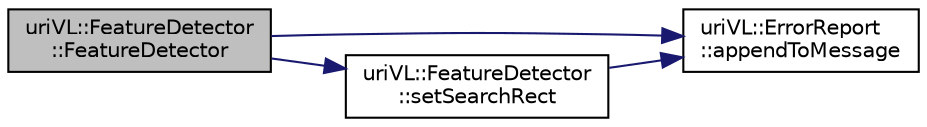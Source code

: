 digraph "uriVL::FeatureDetector::FeatureDetector"
{
  edge [fontname="Helvetica",fontsize="10",labelfontname="Helvetica",labelfontsize="10"];
  node [fontname="Helvetica",fontsize="10",shape=record];
  rankdir="LR";
  Node1 [label="uriVL::FeatureDetector\l::FeatureDetector",height=0.2,width=0.4,color="black", fillcolor="grey75", style="filled", fontcolor="black"];
  Node1 -> Node2 [color="midnightblue",fontsize="10",style="solid",fontname="Helvetica"];
  Node2 [label="uriVL::ErrorReport\l::appendToMessage",height=0.2,width=0.4,color="black", fillcolor="white", style="filled",URL="$classuriVL_1_1ErrorReport.html#a65100d12091947d1df26c38f48058569",tooltip="Appends a string to the error message. "];
  Node1 -> Node3 [color="midnightblue",fontsize="10",style="solid",fontname="Helvetica"];
  Node3 [label="uriVL::FeatureDetector\l::setSearchRect",height=0.2,width=0.4,color="black", fillcolor="white", style="filled",URL="$classuriVL_1_1FeatureDetector.html#a11d582ec4a33b7d1ee617b135a1e96b8",tooltip="Assigns a (new) search rectangle to this object. "];
  Node3 -> Node2 [color="midnightblue",fontsize="10",style="solid",fontname="Helvetica"];
}
